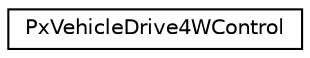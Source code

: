 digraph "Graphical Class Hierarchy"
{
  edge [fontname="Helvetica",fontsize="10",labelfontname="Helvetica",labelfontsize="10"];
  node [fontname="Helvetica",fontsize="10",shape=record];
  rankdir="LR";
  Node0 [label="PxVehicleDrive4WControl",height=0.2,width=0.4,color="black", fillcolor="white", style="filled",URL="$structPxVehicleDrive4WControl.html",tooltip="The control inputs for a PxVehicleDrive4W. "];
}
